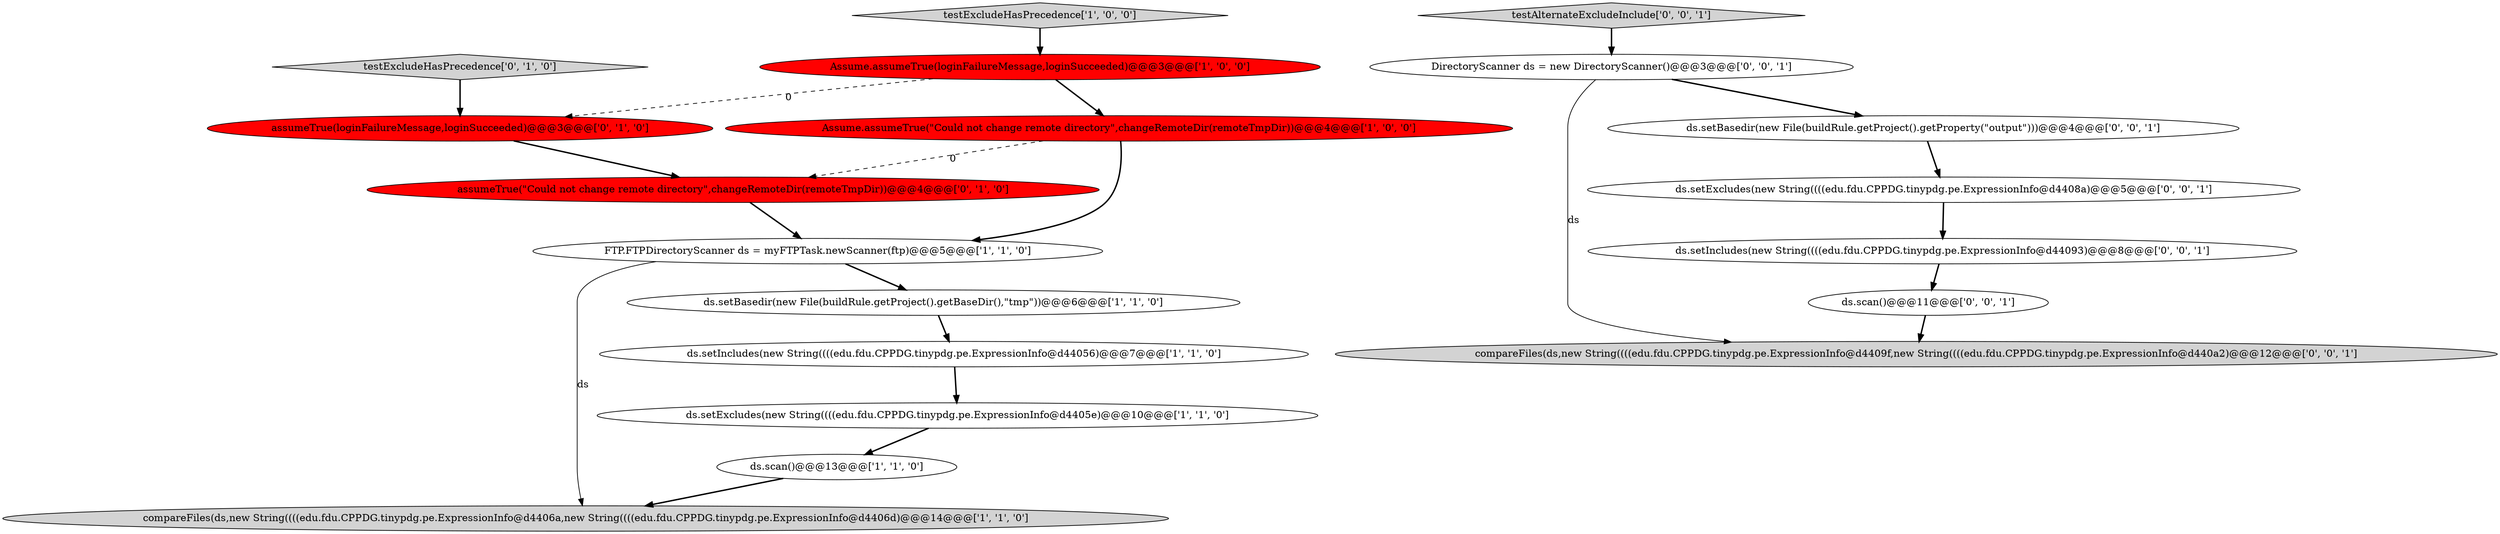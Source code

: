 digraph {
1 [style = filled, label = "Assume.assumeTrue(\"Could not change remote directory\",changeRemoteDir(remoteTmpDir))@@@4@@@['1', '0', '0']", fillcolor = red, shape = ellipse image = "AAA1AAABBB1BBB"];
4 [style = filled, label = "compareFiles(ds,new String((((edu.fdu.CPPDG.tinypdg.pe.ExpressionInfo@d4406a,new String((((edu.fdu.CPPDG.tinypdg.pe.ExpressionInfo@d4406d)@@@14@@@['1', '1', '0']", fillcolor = lightgray, shape = ellipse image = "AAA0AAABBB1BBB"];
9 [style = filled, label = "testExcludeHasPrecedence['0', '1', '0']", fillcolor = lightgray, shape = diamond image = "AAA0AAABBB2BBB"];
18 [style = filled, label = "ds.setIncludes(new String((((edu.fdu.CPPDG.tinypdg.pe.ExpressionInfo@d44093)@@@8@@@['0', '0', '1']", fillcolor = white, shape = ellipse image = "AAA0AAABBB3BBB"];
5 [style = filled, label = "FTP.FTPDirectoryScanner ds = myFTPTask.newScanner(ftp)@@@5@@@['1', '1', '0']", fillcolor = white, shape = ellipse image = "AAA0AAABBB1BBB"];
11 [style = filled, label = "assumeTrue(\"Could not change remote directory\",changeRemoteDir(remoteTmpDir))@@@4@@@['0', '1', '0']", fillcolor = red, shape = ellipse image = "AAA1AAABBB2BBB"];
8 [style = filled, label = "testExcludeHasPrecedence['1', '0', '0']", fillcolor = lightgray, shape = diamond image = "AAA0AAABBB1BBB"];
14 [style = filled, label = "compareFiles(ds,new String((((edu.fdu.CPPDG.tinypdg.pe.ExpressionInfo@d4409f,new String((((edu.fdu.CPPDG.tinypdg.pe.ExpressionInfo@d440a2)@@@12@@@['0', '0', '1']", fillcolor = lightgray, shape = ellipse image = "AAA0AAABBB3BBB"];
15 [style = filled, label = "testAlternateExcludeInclude['0', '0', '1']", fillcolor = lightgray, shape = diamond image = "AAA0AAABBB3BBB"];
17 [style = filled, label = "ds.scan()@@@11@@@['0', '0', '1']", fillcolor = white, shape = ellipse image = "AAA0AAABBB3BBB"];
13 [style = filled, label = "ds.setExcludes(new String((((edu.fdu.CPPDG.tinypdg.pe.ExpressionInfo@d4408a)@@@5@@@['0', '0', '1']", fillcolor = white, shape = ellipse image = "AAA0AAABBB3BBB"];
10 [style = filled, label = "assumeTrue(loginFailureMessage,loginSucceeded)@@@3@@@['0', '1', '0']", fillcolor = red, shape = ellipse image = "AAA1AAABBB2BBB"];
7 [style = filled, label = "ds.setExcludes(new String((((edu.fdu.CPPDG.tinypdg.pe.ExpressionInfo@d4405e)@@@10@@@['1', '1', '0']", fillcolor = white, shape = ellipse image = "AAA0AAABBB1BBB"];
6 [style = filled, label = "ds.setIncludes(new String((((edu.fdu.CPPDG.tinypdg.pe.ExpressionInfo@d44056)@@@7@@@['1', '1', '0']", fillcolor = white, shape = ellipse image = "AAA0AAABBB1BBB"];
3 [style = filled, label = "ds.scan()@@@13@@@['1', '1', '0']", fillcolor = white, shape = ellipse image = "AAA0AAABBB1BBB"];
16 [style = filled, label = "ds.setBasedir(new File(buildRule.getProject().getProperty(\"output\")))@@@4@@@['0', '0', '1']", fillcolor = white, shape = ellipse image = "AAA0AAABBB3BBB"];
12 [style = filled, label = "DirectoryScanner ds = new DirectoryScanner()@@@3@@@['0', '0', '1']", fillcolor = white, shape = ellipse image = "AAA0AAABBB3BBB"];
2 [style = filled, label = "ds.setBasedir(new File(buildRule.getProject().getBaseDir(),\"tmp\"))@@@6@@@['1', '1', '0']", fillcolor = white, shape = ellipse image = "AAA0AAABBB1BBB"];
0 [style = filled, label = "Assume.assumeTrue(loginFailureMessage,loginSucceeded)@@@3@@@['1', '0', '0']", fillcolor = red, shape = ellipse image = "AAA1AAABBB1BBB"];
1->5 [style = bold, label=""];
16->13 [style = bold, label=""];
2->6 [style = bold, label=""];
18->17 [style = bold, label=""];
12->16 [style = bold, label=""];
9->10 [style = bold, label=""];
3->4 [style = bold, label=""];
0->10 [style = dashed, label="0"];
7->3 [style = bold, label=""];
8->0 [style = bold, label=""];
11->5 [style = bold, label=""];
5->2 [style = bold, label=""];
5->4 [style = solid, label="ds"];
17->14 [style = bold, label=""];
1->11 [style = dashed, label="0"];
0->1 [style = bold, label=""];
12->14 [style = solid, label="ds"];
15->12 [style = bold, label=""];
6->7 [style = bold, label=""];
13->18 [style = bold, label=""];
10->11 [style = bold, label=""];
}
